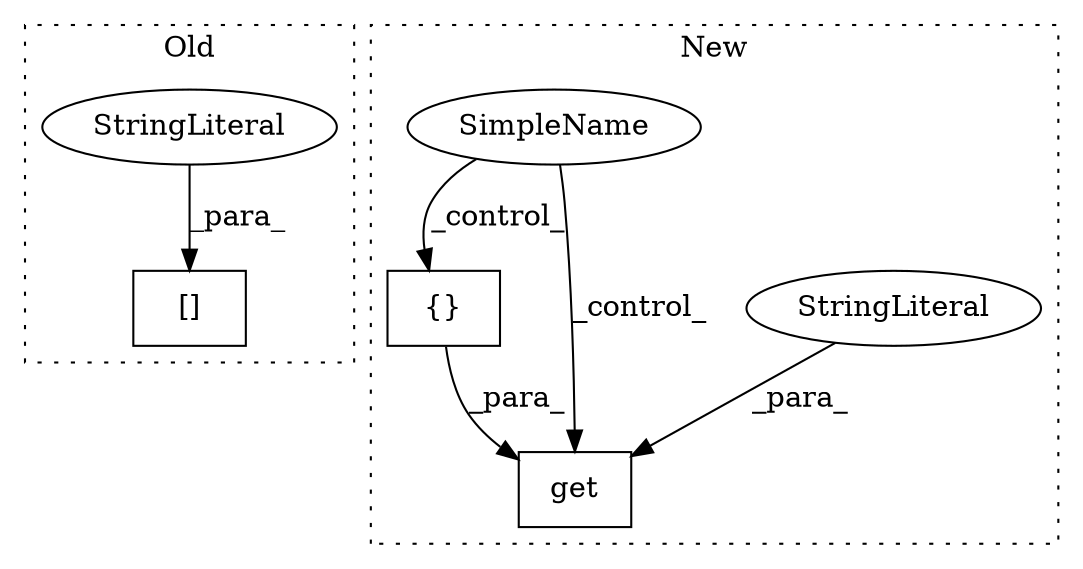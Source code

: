 digraph G {
subgraph cluster0 {
1 [label="[]" a="2" s="6941,6990" l="14,1" shape="box"];
3 [label="StringLiteral" a="45" s="6955" l="35" shape="ellipse"];
label = "Old";
style="dotted";
}
subgraph cluster1 {
2 [label="{}" a="4" s="7025" l="2" shape="box"];
4 [label="get" a="32" s="7005,7027" l="4,1" shape="box"];
5 [label="StringLiteral" a="45" s="7009" l="6" shape="ellipse"];
6 [label="SimpleName" a="42" s="6835" l="19" shape="ellipse"];
label = "New";
style="dotted";
}
2 -> 4 [label="_para_"];
3 -> 1 [label="_para_"];
5 -> 4 [label="_para_"];
6 -> 2 [label="_control_"];
6 -> 4 [label="_control_"];
}